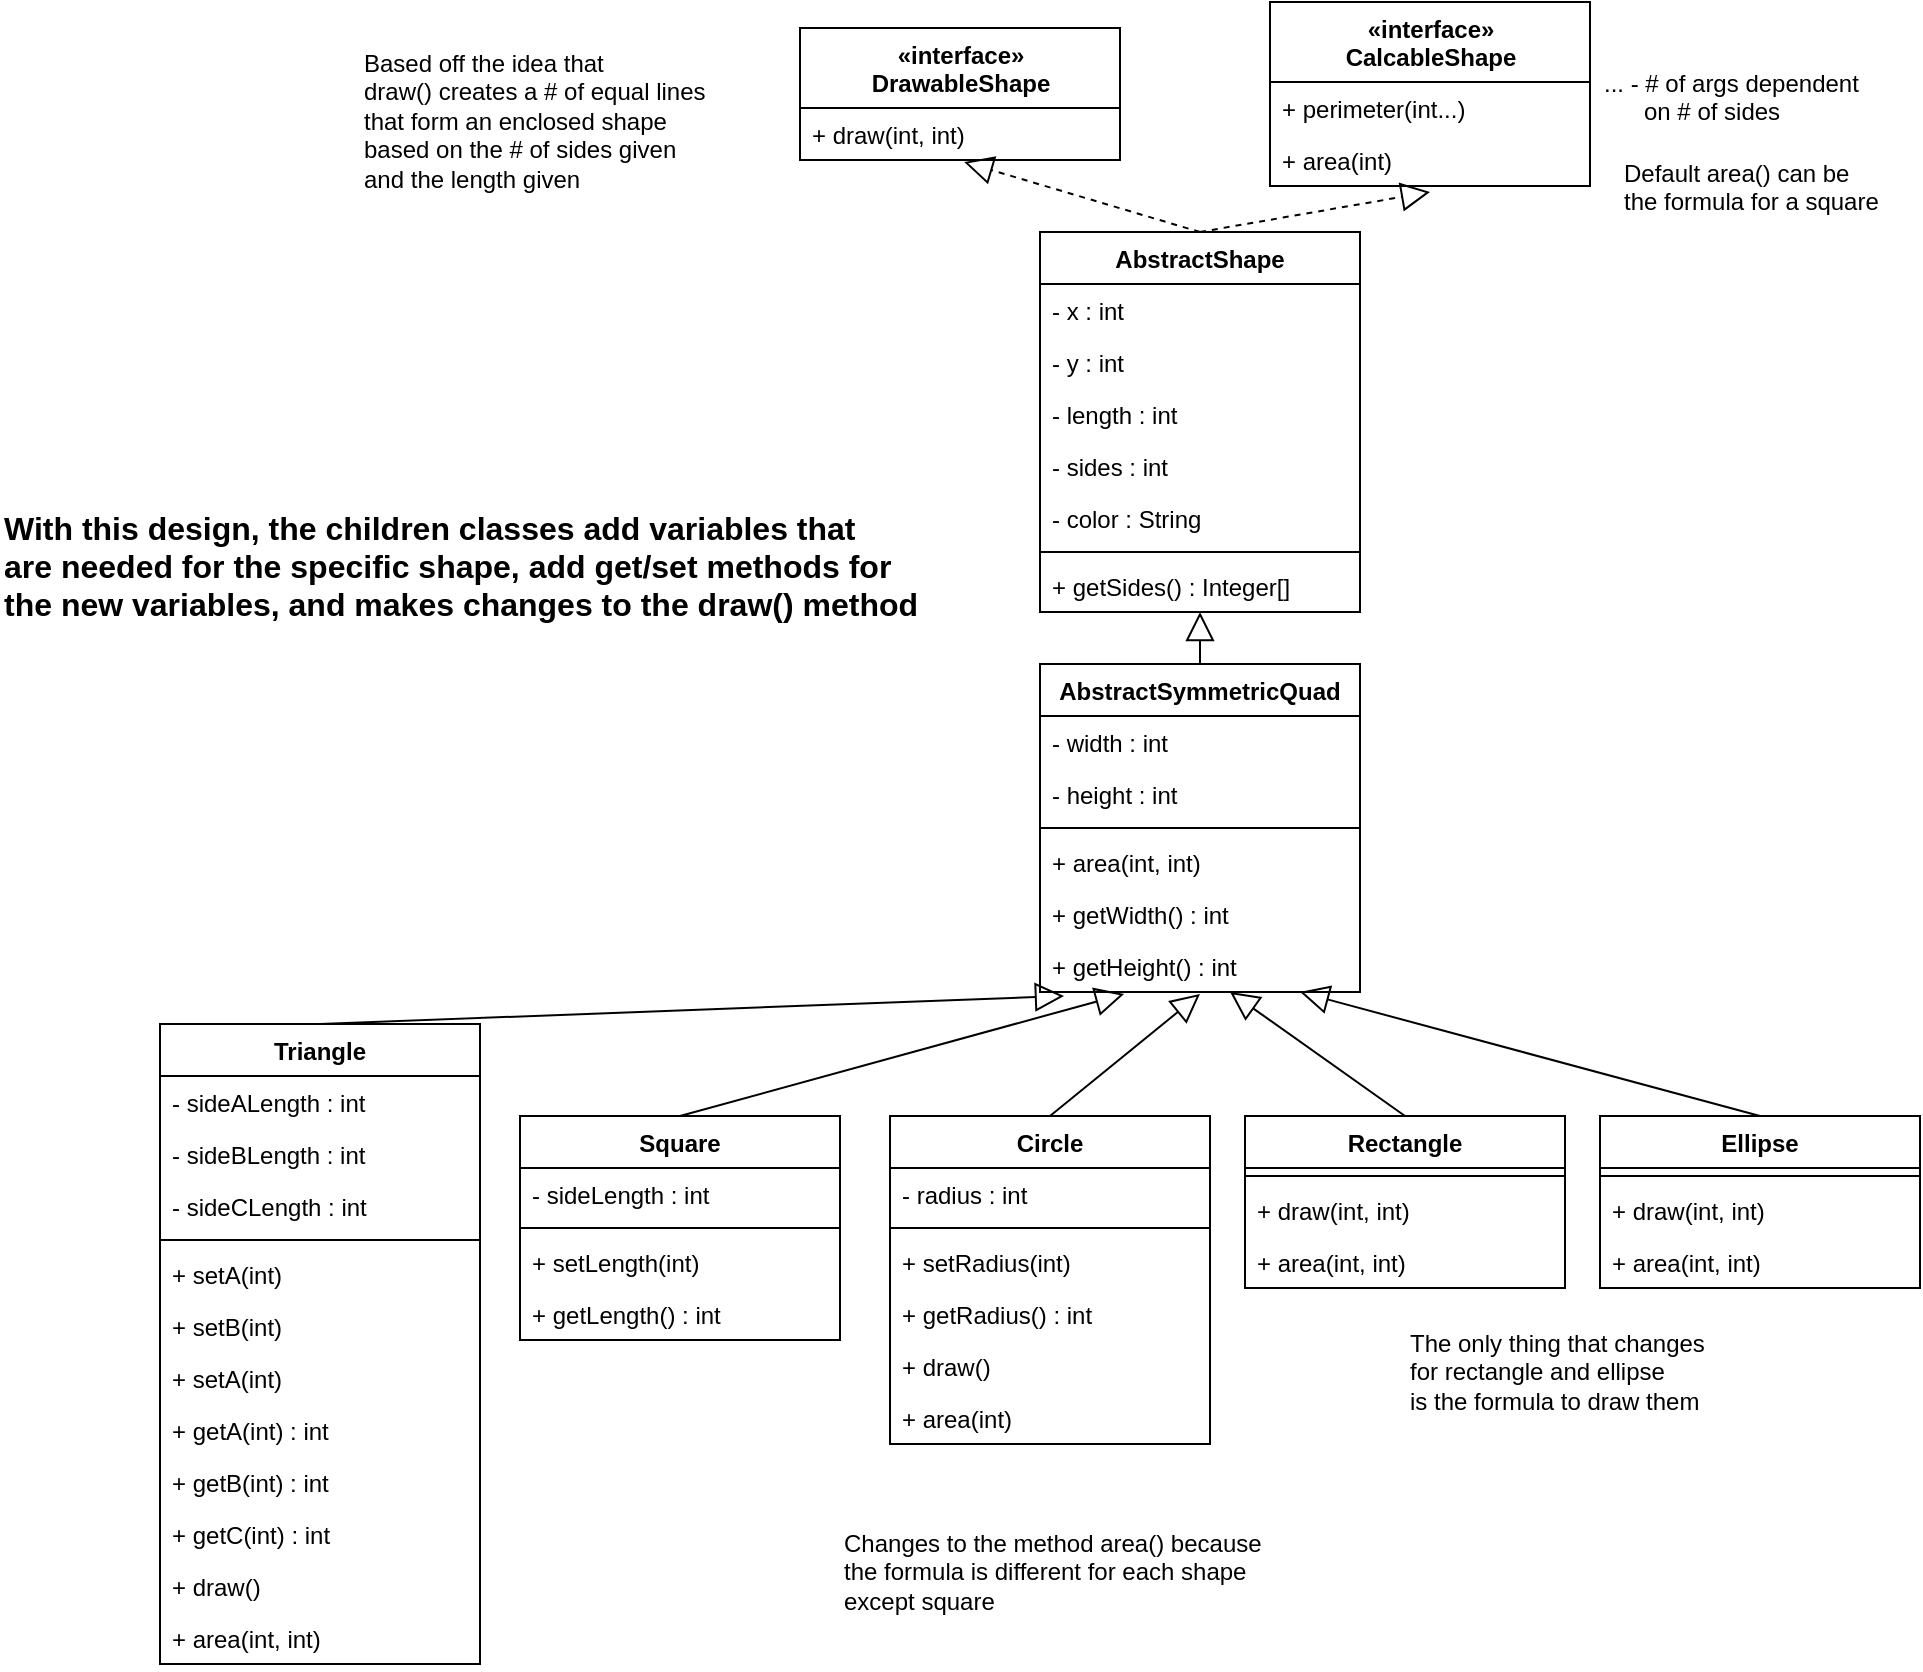 <mxfile version="12.1.5" type="github" pages="2">
  <diagram id="B0yvF3y02Yiysx_FKzZP" name="Page-1">
    <mxGraphModel dx="1168" dy="750" grid="1" gridSize="10" guides="1" tooltips="1" connect="1" arrows="1" fold="1" page="1" pageScale="1" pageWidth="1100" pageHeight="850" math="0" shadow="0">
      <root>
        <mxCell id="0"/>
        <mxCell id="1" parent="0"/>
        <mxCell id="l97msg9wnEneZUgjp6Aw-18" style="rounded=1;orthogonalLoop=1;jettySize=auto;html=1;entryX=0.513;entryY=1.038;entryDx=0;entryDy=0;entryPerimeter=0;orthogonal=1;exitX=0.5;exitY=0;exitDx=0;exitDy=0;endArrow=block;endFill=0;endSize=12;dashed=1;" parent="1" source="l97msg9wnEneZUgjp6Aw-2" target="l97msg9wnEneZUgjp6Aw-11" edge="1">
          <mxGeometry relative="1" as="geometry">
            <mxPoint x="515" y="161" as="targetPoint"/>
          </mxGeometry>
        </mxCell>
        <mxCell id="l97msg9wnEneZUgjp6Aw-19" style="orthogonalLoop=1;jettySize=auto;html=1;orthogonal=1;exitX=0.5;exitY=0;exitDx=0;exitDy=0;endArrow=block;endFill=0;endSize=12;rounded=1;dashed=1;entryX=0.5;entryY=1.115;entryDx=0;entryDy=0;entryPerimeter=0;" parent="1" source="l97msg9wnEneZUgjp6Aw-2" target="l97msg9wnEneZUgjp6Aw-17" edge="1">
          <mxGeometry relative="1" as="geometry">
            <mxPoint x="745" y="91" as="targetPoint"/>
          </mxGeometry>
        </mxCell>
        <mxCell id="l97msg9wnEneZUgjp6Aw-2" value="AbstractShape" style="swimlane;fontStyle=1;align=center;verticalAlign=top;childLayout=stackLayout;horizontal=1;startSize=26;horizontalStack=0;resizeParent=1;resizeParentMax=0;resizeLast=0;collapsible=1;marginBottom=0;" parent="1" vertex="1">
          <mxGeometry x="650" y="124" width="160" height="190" as="geometry"/>
        </mxCell>
        <mxCell id="l97msg9wnEneZUgjp6Aw-3" value="- x : int" style="text;strokeColor=none;fillColor=none;align=left;verticalAlign=top;spacingLeft=4;spacingRight=4;overflow=hidden;rotatable=0;points=[[0,0.5],[1,0.5]];portConstraint=eastwest;" parent="l97msg9wnEneZUgjp6Aw-2" vertex="1">
          <mxGeometry y="26" width="160" height="26" as="geometry"/>
        </mxCell>
        <mxCell id="_MP76pxgkuvVRSBDGHYl-47" value="- y : int" style="text;strokeColor=none;fillColor=none;align=left;verticalAlign=top;spacingLeft=4;spacingRight=4;overflow=hidden;rotatable=0;points=[[0,0.5],[1,0.5]];portConstraint=eastwest;" parent="l97msg9wnEneZUgjp6Aw-2" vertex="1">
          <mxGeometry y="52" width="160" height="26" as="geometry"/>
        </mxCell>
        <mxCell id="_MP76pxgkuvVRSBDGHYl-51" value="- length : int" style="text;strokeColor=none;fillColor=none;align=left;verticalAlign=top;spacingLeft=4;spacingRight=4;overflow=hidden;rotatable=0;points=[[0,0.5],[1,0.5]];portConstraint=eastwest;" parent="l97msg9wnEneZUgjp6Aw-2" vertex="1">
          <mxGeometry y="78" width="160" height="26" as="geometry"/>
        </mxCell>
        <mxCell id="_MP76pxgkuvVRSBDGHYl-49" value="- sides : int" style="text;strokeColor=none;fillColor=none;align=left;verticalAlign=top;spacingLeft=4;spacingRight=4;overflow=hidden;rotatable=0;points=[[0,0.5],[1,0.5]];portConstraint=eastwest;" parent="l97msg9wnEneZUgjp6Aw-2" vertex="1">
          <mxGeometry y="104" width="160" height="26" as="geometry"/>
        </mxCell>
        <mxCell id="_MP76pxgkuvVRSBDGHYl-48" value="- color : String" style="text;strokeColor=none;fillColor=none;align=left;verticalAlign=top;spacingLeft=4;spacingRight=4;overflow=hidden;rotatable=0;points=[[0,0.5],[1,0.5]];portConstraint=eastwest;" parent="l97msg9wnEneZUgjp6Aw-2" vertex="1">
          <mxGeometry y="130" width="160" height="26" as="geometry"/>
        </mxCell>
        <mxCell id="l97msg9wnEneZUgjp6Aw-4" value="" style="line;strokeWidth=1;fillColor=none;align=left;verticalAlign=middle;spacingTop=-1;spacingLeft=3;spacingRight=3;rotatable=0;labelPosition=right;points=[];portConstraint=eastwest;" parent="l97msg9wnEneZUgjp6Aw-2" vertex="1">
          <mxGeometry y="156" width="160" height="8" as="geometry"/>
        </mxCell>
        <mxCell id="l97msg9wnEneZUgjp6Aw-20" value="+ getSides() : Integer[]" style="text;strokeColor=none;fillColor=none;align=left;verticalAlign=top;spacingLeft=4;spacingRight=4;overflow=hidden;rotatable=0;points=[[0,0.5],[1,0.5]];portConstraint=eastwest;" parent="l97msg9wnEneZUgjp6Aw-2" vertex="1">
          <mxGeometry y="164" width="160" height="26" as="geometry"/>
        </mxCell>
        <mxCell id="l97msg9wnEneZUgjp6Aw-30" style="rounded=1;orthogonalLoop=1;jettySize=auto;html=1;entryX=0.5;entryY=1;entryDx=0;entryDy=0;orthogonal=1;endArrow=block;endFill=0;endSize=12;" parent="1" source="l97msg9wnEneZUgjp6Aw-23" target="l97msg9wnEneZUgjp6Aw-2" edge="1">
          <mxGeometry relative="1" as="geometry">
            <mxPoint x="578.76" y="406.716" as="targetPoint"/>
          </mxGeometry>
        </mxCell>
        <mxCell id="l97msg9wnEneZUgjp6Aw-23" value="AbstractSymmetricQuad" style="swimlane;fontStyle=1;align=center;verticalAlign=top;childLayout=stackLayout;horizontal=1;startSize=26;horizontalStack=0;resizeParent=1;resizeParentMax=0;resizeLast=0;collapsible=1;marginBottom=0;" parent="1" vertex="1">
          <mxGeometry x="650" y="340" width="160" height="164" as="geometry"/>
        </mxCell>
        <mxCell id="_MP76pxgkuvVRSBDGHYl-16" value="- width : int" style="text;strokeColor=none;fillColor=none;align=left;verticalAlign=top;spacingLeft=4;spacingRight=4;overflow=hidden;rotatable=0;points=[[0,0.5],[1,0.5]];portConstraint=eastwest;" parent="l97msg9wnEneZUgjp6Aw-23" vertex="1">
          <mxGeometry y="26" width="160" height="26" as="geometry"/>
        </mxCell>
        <mxCell id="l97msg9wnEneZUgjp6Aw-24" value="- height : int" style="text;strokeColor=none;fillColor=none;align=left;verticalAlign=top;spacingLeft=4;spacingRight=4;overflow=hidden;rotatable=0;points=[[0,0.5],[1,0.5]];portConstraint=eastwest;" parent="l97msg9wnEneZUgjp6Aw-23" vertex="1">
          <mxGeometry y="52" width="160" height="26" as="geometry"/>
        </mxCell>
        <mxCell id="l97msg9wnEneZUgjp6Aw-25" value="" style="line;strokeWidth=1;fillColor=none;align=left;verticalAlign=middle;spacingTop=-1;spacingLeft=3;spacingRight=3;rotatable=0;labelPosition=right;points=[];portConstraint=eastwest;" parent="l97msg9wnEneZUgjp6Aw-23" vertex="1">
          <mxGeometry y="78" width="160" height="8" as="geometry"/>
        </mxCell>
        <mxCell id="l97msg9wnEneZUgjp6Aw-70" value="+ area(int, int)" style="text;strokeColor=none;fillColor=none;align=left;verticalAlign=top;spacingLeft=4;spacingRight=4;overflow=hidden;rotatable=0;points=[[0,0.5],[1,0.5]];portConstraint=eastwest;" parent="l97msg9wnEneZUgjp6Aw-23" vertex="1">
          <mxGeometry y="86" width="160" height="26" as="geometry"/>
        </mxCell>
        <mxCell id="_MP76pxgkuvVRSBDGHYl-55" value="+ getWidth() : int" style="text;strokeColor=none;fillColor=none;align=left;verticalAlign=top;spacingLeft=4;spacingRight=4;overflow=hidden;rotatable=0;points=[[0,0.5],[1,0.5]];portConstraint=eastwest;" parent="l97msg9wnEneZUgjp6Aw-23" vertex="1">
          <mxGeometry y="112" width="160" height="26" as="geometry"/>
        </mxCell>
        <mxCell id="l97msg9wnEneZUgjp6Aw-31" value="+ getHeight() : int" style="text;strokeColor=none;fillColor=none;align=left;verticalAlign=top;spacingLeft=4;spacingRight=4;overflow=hidden;rotatable=0;points=[[0,0.5],[1,0.5]];portConstraint=eastwest;" parent="l97msg9wnEneZUgjp6Aw-23" vertex="1">
          <mxGeometry y="138" width="160" height="26" as="geometry"/>
        </mxCell>
        <mxCell id="l97msg9wnEneZUgjp6Aw-10" value="«interface»&lt;br&gt;&lt;b&gt;DrawableShape&lt;/b&gt;" style="swimlane;fontStyle=1;align=center;verticalAlign=top;childLayout=stackLayout;horizontal=1;startSize=40;horizontalStack=0;resizeParent=1;resizeParentMax=0;resizeLast=0;collapsible=1;marginBottom=0;html=1;collapsible=1;swimlaneLine=1;" parent="1" vertex="1">
          <mxGeometry x="530" y="22" width="160" height="66" as="geometry"/>
        </mxCell>
        <mxCell id="l97msg9wnEneZUgjp6Aw-11" value="+ draw(int, int)" style="text;strokeColor=none;fillColor=none;align=left;verticalAlign=top;spacingLeft=4;spacingRight=4;overflow=hidden;rotatable=0;points=[[0,0.5],[1,0.5]];portConstraint=eastwest;" parent="l97msg9wnEneZUgjp6Aw-10" vertex="1">
          <mxGeometry y="40" width="160" height="26" as="geometry"/>
        </mxCell>
        <mxCell id="l97msg9wnEneZUgjp6Aw-14" value="«interface»&lt;br&gt;&lt;b&gt;CalcableShape&lt;/b&gt;" style="swimlane;fontStyle=1;align=center;verticalAlign=top;childLayout=stackLayout;horizontal=1;startSize=40;horizontalStack=0;resizeParent=1;resizeParentMax=0;resizeLast=0;collapsible=1;marginBottom=0;html=1;collapsible=1;swimlaneLine=1;" parent="1" vertex="1">
          <mxGeometry x="765" y="9" width="160" height="92" as="geometry"/>
        </mxCell>
        <mxCell id="l97msg9wnEneZUgjp6Aw-16" value="+ perimeter(int...)" style="text;strokeColor=none;fillColor=none;align=left;verticalAlign=top;spacingLeft=4;spacingRight=4;overflow=hidden;rotatable=0;points=[[0,0.5],[1,0.5]];portConstraint=eastwest;" parent="l97msg9wnEneZUgjp6Aw-14" vertex="1">
          <mxGeometry y="40" width="160" height="26" as="geometry"/>
        </mxCell>
        <mxCell id="l97msg9wnEneZUgjp6Aw-17" value="+ area(int)" style="text;strokeColor=none;fillColor=none;align=left;verticalAlign=top;spacingLeft=4;spacingRight=4;overflow=hidden;rotatable=0;points=[[0,0.5],[1,0.5]];portConstraint=eastwest;" parent="l97msg9wnEneZUgjp6Aw-14" vertex="1">
          <mxGeometry y="66" width="160" height="26" as="geometry"/>
        </mxCell>
        <mxCell id="l97msg9wnEneZUgjp6Aw-68" style="rounded=1;orthogonalLoop=1;jettySize=auto;html=1;orthogonal=1;exitX=0.5;exitY=0;exitDx=0;exitDy=0;endArrow=block;endFill=0;endSize=12;entryX=0.263;entryY=1.038;entryDx=0;entryDy=0;entryPerimeter=0;" parent="1" source="l97msg9wnEneZUgjp6Aw-58" target="l97msg9wnEneZUgjp6Aw-31" edge="1">
          <mxGeometry relative="1" as="geometry">
            <mxPoint x="660" y="530" as="targetPoint"/>
          </mxGeometry>
        </mxCell>
        <mxCell id="l97msg9wnEneZUgjp6Aw-58" value="Square" style="swimlane;fontStyle=1;align=center;verticalAlign=top;childLayout=stackLayout;horizontal=1;startSize=26;horizontalStack=0;resizeParent=1;resizeParentMax=0;resizeLast=0;collapsible=1;marginBottom=0;" parent="1" vertex="1">
          <mxGeometry x="390" y="566" width="160" height="112" as="geometry"/>
        </mxCell>
        <mxCell id="l97msg9wnEneZUgjp6Aw-59" value="- sideLength : int" style="text;strokeColor=none;fillColor=none;align=left;verticalAlign=top;spacingLeft=4;spacingRight=4;overflow=hidden;rotatable=0;points=[[0,0.5],[1,0.5]];portConstraint=eastwest;" parent="l97msg9wnEneZUgjp6Aw-58" vertex="1">
          <mxGeometry y="26" width="160" height="26" as="geometry"/>
        </mxCell>
        <mxCell id="l97msg9wnEneZUgjp6Aw-60" value="" style="line;strokeWidth=1;fillColor=none;align=left;verticalAlign=middle;spacingTop=-1;spacingLeft=3;spacingRight=3;rotatable=0;labelPosition=right;points=[];portConstraint=eastwest;" parent="l97msg9wnEneZUgjp6Aw-58" vertex="1">
          <mxGeometry y="52" width="160" height="8" as="geometry"/>
        </mxCell>
        <mxCell id="_MP76pxgkuvVRSBDGHYl-20" value="+ setLength(int)" style="text;strokeColor=none;fillColor=none;align=left;verticalAlign=top;spacingLeft=4;spacingRight=4;overflow=hidden;rotatable=0;points=[[0,0.5],[1,0.5]];portConstraint=eastwest;" parent="l97msg9wnEneZUgjp6Aw-58" vertex="1">
          <mxGeometry y="60" width="160" height="26" as="geometry"/>
        </mxCell>
        <mxCell id="l97msg9wnEneZUgjp6Aw-62" value="+ getLength() : int" style="text;strokeColor=none;fillColor=none;align=left;verticalAlign=top;spacingLeft=4;spacingRight=4;overflow=hidden;rotatable=0;points=[[0,0.5],[1,0.5]];portConstraint=eastwest;" parent="l97msg9wnEneZUgjp6Aw-58" vertex="1">
          <mxGeometry y="86" width="160" height="26" as="geometry"/>
        </mxCell>
        <mxCell id="l97msg9wnEneZUgjp6Aw-69" style="rounded=1;orthogonalLoop=1;jettySize=auto;html=1;entryX=0.594;entryY=1;entryDx=0;entryDy=0;entryPerimeter=0;orthogonal=1;exitX=0.5;exitY=0;exitDx=0;exitDy=0;endArrow=block;endFill=0;endSize=12;" parent="1" source="l97msg9wnEneZUgjp6Aw-63" target="l97msg9wnEneZUgjp6Aw-31" edge="1">
          <mxGeometry relative="1" as="geometry">
            <mxPoint x="730" y="550" as="targetPoint"/>
          </mxGeometry>
        </mxCell>
        <mxCell id="l97msg9wnEneZUgjp6Aw-63" value="Rectangle" style="swimlane;fontStyle=1;align=center;verticalAlign=top;childLayout=stackLayout;horizontal=1;startSize=26;horizontalStack=0;resizeParent=1;resizeParentMax=0;resizeLast=0;collapsible=1;marginBottom=0;" parent="1" vertex="1">
          <mxGeometry x="752.5" y="566" width="160" height="86" as="geometry"/>
        </mxCell>
        <mxCell id="l97msg9wnEneZUgjp6Aw-65" value="" style="line;strokeWidth=1;fillColor=none;align=left;verticalAlign=middle;spacingTop=-1;spacingLeft=3;spacingRight=3;rotatable=0;labelPosition=right;points=[];portConstraint=eastwest;" parent="l97msg9wnEneZUgjp6Aw-63" vertex="1">
          <mxGeometry y="26" width="160" height="8" as="geometry"/>
        </mxCell>
        <mxCell id="_MP76pxgkuvVRSBDGHYl-19" value="+ draw(int, int)" style="text;strokeColor=none;fillColor=none;align=left;verticalAlign=top;spacingLeft=4;spacingRight=4;overflow=hidden;rotatable=0;points=[[0,0.5],[1,0.5]];portConstraint=eastwest;" parent="l97msg9wnEneZUgjp6Aw-63" vertex="1">
          <mxGeometry y="34" width="160" height="26" as="geometry"/>
        </mxCell>
        <mxCell id="_MP76pxgkuvVRSBDGHYl-66" value="+ area(int, int)" style="text;strokeColor=none;fillColor=none;align=left;verticalAlign=top;spacingLeft=4;spacingRight=4;overflow=hidden;rotatable=0;points=[[0,0.5],[1,0.5]];portConstraint=eastwest;" parent="l97msg9wnEneZUgjp6Aw-63" vertex="1">
          <mxGeometry y="60" width="160" height="26" as="geometry"/>
        </mxCell>
        <mxCell id="_MP76pxgkuvVRSBDGHYl-2" value="Triangle" style="swimlane;fontStyle=1;align=center;verticalAlign=top;childLayout=stackLayout;horizontal=1;startSize=26;horizontalStack=0;resizeParent=1;resizeParentMax=0;resizeLast=0;collapsible=1;marginBottom=0;" parent="1" vertex="1">
          <mxGeometry x="210" y="520" width="160" height="320" as="geometry"/>
        </mxCell>
        <mxCell id="_MP76pxgkuvVRSBDGHYl-3" value="- sideALength : int" style="text;strokeColor=none;fillColor=none;align=left;verticalAlign=top;spacingLeft=4;spacingRight=4;overflow=hidden;rotatable=0;points=[[0,0.5],[1,0.5]];portConstraint=eastwest;" parent="_MP76pxgkuvVRSBDGHYl-2" vertex="1">
          <mxGeometry y="26" width="160" height="26" as="geometry"/>
        </mxCell>
        <mxCell id="_MP76pxgkuvVRSBDGHYl-9" value="- sideBLength : int" style="text;strokeColor=none;fillColor=none;align=left;verticalAlign=top;spacingLeft=4;spacingRight=4;overflow=hidden;rotatable=0;points=[[0,0.5],[1,0.5]];portConstraint=eastwest;" parent="_MP76pxgkuvVRSBDGHYl-2" vertex="1">
          <mxGeometry y="52" width="160" height="26" as="geometry"/>
        </mxCell>
        <mxCell id="_MP76pxgkuvVRSBDGHYl-10" value="- sideCLength : int" style="text;strokeColor=none;fillColor=none;align=left;verticalAlign=top;spacingLeft=4;spacingRight=4;overflow=hidden;rotatable=0;points=[[0,0.5],[1,0.5]];portConstraint=eastwest;" parent="_MP76pxgkuvVRSBDGHYl-2" vertex="1">
          <mxGeometry y="78" width="160" height="26" as="geometry"/>
        </mxCell>
        <mxCell id="_MP76pxgkuvVRSBDGHYl-4" value="" style="line;strokeWidth=1;fillColor=none;align=left;verticalAlign=middle;spacingTop=-1;spacingLeft=3;spacingRight=3;rotatable=0;labelPosition=right;points=[];portConstraint=eastwest;" parent="_MP76pxgkuvVRSBDGHYl-2" vertex="1">
          <mxGeometry y="104" width="160" height="8" as="geometry"/>
        </mxCell>
        <mxCell id="_MP76pxgkuvVRSBDGHYl-5" value="+ setA(int)" style="text;strokeColor=none;fillColor=none;align=left;verticalAlign=top;spacingLeft=4;spacingRight=4;overflow=hidden;rotatable=0;points=[[0,0.5],[1,0.5]];portConstraint=eastwest;" parent="_MP76pxgkuvVRSBDGHYl-2" vertex="1">
          <mxGeometry y="112" width="160" height="26" as="geometry"/>
        </mxCell>
        <mxCell id="_MP76pxgkuvVRSBDGHYl-11" value="+ setB(int)" style="text;strokeColor=none;fillColor=none;align=left;verticalAlign=top;spacingLeft=4;spacingRight=4;overflow=hidden;rotatable=0;points=[[0,0.5],[1,0.5]];portConstraint=eastwest;" parent="_MP76pxgkuvVRSBDGHYl-2" vertex="1">
          <mxGeometry y="138" width="160" height="26" as="geometry"/>
        </mxCell>
        <mxCell id="_MP76pxgkuvVRSBDGHYl-12" value="+ setA(int)" style="text;strokeColor=none;fillColor=none;align=left;verticalAlign=top;spacingLeft=4;spacingRight=4;overflow=hidden;rotatable=0;points=[[0,0.5],[1,0.5]];portConstraint=eastwest;" parent="_MP76pxgkuvVRSBDGHYl-2" vertex="1">
          <mxGeometry y="164" width="160" height="26" as="geometry"/>
        </mxCell>
        <mxCell id="_MP76pxgkuvVRSBDGHYl-13" value="+ getA(int) : int" style="text;strokeColor=none;fillColor=none;align=left;verticalAlign=top;spacingLeft=4;spacingRight=4;overflow=hidden;rotatable=0;points=[[0,0.5],[1,0.5]];portConstraint=eastwest;" parent="_MP76pxgkuvVRSBDGHYl-2" vertex="1">
          <mxGeometry y="190" width="160" height="26" as="geometry"/>
        </mxCell>
        <mxCell id="_MP76pxgkuvVRSBDGHYl-17" value="+ getB(int) : int" style="text;strokeColor=none;fillColor=none;align=left;verticalAlign=top;spacingLeft=4;spacingRight=4;overflow=hidden;rotatable=0;points=[[0,0.5],[1,0.5]];portConstraint=eastwest;" parent="_MP76pxgkuvVRSBDGHYl-2" vertex="1">
          <mxGeometry y="216" width="160" height="26" as="geometry"/>
        </mxCell>
        <mxCell id="_MP76pxgkuvVRSBDGHYl-18" value="+ getC(int) : int" style="text;strokeColor=none;fillColor=none;align=left;verticalAlign=top;spacingLeft=4;spacingRight=4;overflow=hidden;rotatable=0;points=[[0,0.5],[1,0.5]];portConstraint=eastwest;" parent="_MP76pxgkuvVRSBDGHYl-2" vertex="1">
          <mxGeometry y="242" width="160" height="26" as="geometry"/>
        </mxCell>
        <mxCell id="_MP76pxgkuvVRSBDGHYl-45" value="+ draw()" style="text;strokeColor=none;fillColor=none;align=left;verticalAlign=top;spacingLeft=4;spacingRight=4;overflow=hidden;rotatable=0;points=[[0,0.5],[1,0.5]];portConstraint=eastwest;" parent="_MP76pxgkuvVRSBDGHYl-2" vertex="1">
          <mxGeometry y="268" width="160" height="26" as="geometry"/>
        </mxCell>
        <mxCell id="_MP76pxgkuvVRSBDGHYl-56" value="+ area(int, int)" style="text;strokeColor=none;fillColor=none;align=left;verticalAlign=top;spacingLeft=4;spacingRight=4;overflow=hidden;rotatable=0;points=[[0,0.5],[1,0.5]];portConstraint=eastwest;" parent="_MP76pxgkuvVRSBDGHYl-2" vertex="1">
          <mxGeometry y="294" width="160" height="26" as="geometry"/>
        </mxCell>
        <mxCell id="_MP76pxgkuvVRSBDGHYl-8" style="rounded=1;orthogonalLoop=1;jettySize=auto;html=1;orthogonal=1;exitX=0.5;exitY=0;exitDx=0;exitDy=0;endArrow=block;endFill=0;endSize=12;entryX=0.075;entryY=1.077;entryDx=0;entryDy=0;entryPerimeter=0;" parent="1" source="_MP76pxgkuvVRSBDGHYl-2" target="l97msg9wnEneZUgjp6Aw-31" edge="1">
          <mxGeometry relative="1" as="geometry">
            <mxPoint x="660" y="520" as="targetPoint"/>
            <mxPoint x="585" y="561" as="sourcePoint"/>
          </mxGeometry>
        </mxCell>
        <mxCell id="_MP76pxgkuvVRSBDGHYl-23" value="Circle" style="swimlane;fontStyle=1;align=center;verticalAlign=top;childLayout=stackLayout;horizontal=1;startSize=26;horizontalStack=0;resizeParent=1;resizeParentMax=0;resizeLast=0;collapsible=1;marginBottom=0;" parent="1" vertex="1">
          <mxGeometry x="575" y="566" width="160" height="164" as="geometry"/>
        </mxCell>
        <mxCell id="_MP76pxgkuvVRSBDGHYl-24" value="- radius : int" style="text;strokeColor=none;fillColor=none;align=left;verticalAlign=top;spacingLeft=4;spacingRight=4;overflow=hidden;rotatable=0;points=[[0,0.5],[1,0.5]];portConstraint=eastwest;" parent="_MP76pxgkuvVRSBDGHYl-23" vertex="1">
          <mxGeometry y="26" width="160" height="26" as="geometry"/>
        </mxCell>
        <mxCell id="_MP76pxgkuvVRSBDGHYl-26" value="" style="line;strokeWidth=1;fillColor=none;align=left;verticalAlign=middle;spacingTop=-1;spacingLeft=3;spacingRight=3;rotatable=0;labelPosition=right;points=[];portConstraint=eastwest;" parent="_MP76pxgkuvVRSBDGHYl-23" vertex="1">
          <mxGeometry y="52" width="160" height="8" as="geometry"/>
        </mxCell>
        <mxCell id="_MP76pxgkuvVRSBDGHYl-27" value="+ setRadius(int)" style="text;strokeColor=none;fillColor=none;align=left;verticalAlign=top;spacingLeft=4;spacingRight=4;overflow=hidden;rotatable=0;points=[[0,0.5],[1,0.5]];portConstraint=eastwest;" parent="_MP76pxgkuvVRSBDGHYl-23" vertex="1">
          <mxGeometry y="60" width="160" height="26" as="geometry"/>
        </mxCell>
        <mxCell id="_MP76pxgkuvVRSBDGHYl-29" value="+ getRadius() : int" style="text;strokeColor=none;fillColor=none;align=left;verticalAlign=top;spacingLeft=4;spacingRight=4;overflow=hidden;rotatable=0;points=[[0,0.5],[1,0.5]];portConstraint=eastwest;" parent="_MP76pxgkuvVRSBDGHYl-23" vertex="1">
          <mxGeometry y="86" width="160" height="26" as="geometry"/>
        </mxCell>
        <mxCell id="_MP76pxgkuvVRSBDGHYl-43" value="+ draw()" style="text;strokeColor=none;fillColor=none;align=left;verticalAlign=top;spacingLeft=4;spacingRight=4;overflow=hidden;rotatable=0;points=[[0,0.5],[1,0.5]];portConstraint=eastwest;" parent="_MP76pxgkuvVRSBDGHYl-23" vertex="1">
          <mxGeometry y="112" width="160" height="26" as="geometry"/>
        </mxCell>
        <mxCell id="_MP76pxgkuvVRSBDGHYl-59" value="+ area(int)" style="text;strokeColor=none;fillColor=none;align=left;verticalAlign=top;spacingLeft=4;spacingRight=4;overflow=hidden;rotatable=0;points=[[0,0.5],[1,0.5]];portConstraint=eastwest;" parent="_MP76pxgkuvVRSBDGHYl-23" vertex="1">
          <mxGeometry y="138" width="160" height="26" as="geometry"/>
        </mxCell>
        <mxCell id="_MP76pxgkuvVRSBDGHYl-31" style="rounded=1;orthogonalLoop=1;jettySize=auto;html=1;entryX=0.5;entryY=1.038;entryDx=0;entryDy=0;entryPerimeter=0;orthogonal=1;exitX=0.5;exitY=0;exitDx=0;exitDy=0;endArrow=block;endFill=0;endSize=12;" parent="1" source="_MP76pxgkuvVRSBDGHYl-23" target="l97msg9wnEneZUgjp6Aw-31" edge="1">
          <mxGeometry relative="1" as="geometry">
            <mxPoint x="823" y="529" as="targetPoint"/>
            <mxPoint x="800" y="588" as="sourcePoint"/>
          </mxGeometry>
        </mxCell>
        <mxCell id="_MP76pxgkuvVRSBDGHYl-32" value="Ellipse" style="swimlane;fontStyle=1;align=center;verticalAlign=top;childLayout=stackLayout;horizontal=1;startSize=26;horizontalStack=0;resizeParent=1;resizeParentMax=0;resizeLast=0;collapsible=1;marginBottom=0;" parent="1" vertex="1">
          <mxGeometry x="930" y="566" width="160" height="86" as="geometry"/>
        </mxCell>
        <mxCell id="_MP76pxgkuvVRSBDGHYl-35" value="" style="line;strokeWidth=1;fillColor=none;align=left;verticalAlign=middle;spacingTop=-1;spacingLeft=3;spacingRight=3;rotatable=0;labelPosition=right;points=[];portConstraint=eastwest;" parent="_MP76pxgkuvVRSBDGHYl-32" vertex="1">
          <mxGeometry y="26" width="160" height="8" as="geometry"/>
        </mxCell>
        <mxCell id="_MP76pxgkuvVRSBDGHYl-39" value="+ draw(int, int)" style="text;strokeColor=none;fillColor=none;align=left;verticalAlign=top;spacingLeft=4;spacingRight=4;overflow=hidden;rotatable=0;points=[[0,0.5],[1,0.5]];portConstraint=eastwest;" parent="_MP76pxgkuvVRSBDGHYl-32" vertex="1">
          <mxGeometry y="34" width="160" height="26" as="geometry"/>
        </mxCell>
        <mxCell id="_MP76pxgkuvVRSBDGHYl-61" value="+ area(int, int)" style="text;strokeColor=none;fillColor=none;align=left;verticalAlign=top;spacingLeft=4;spacingRight=4;overflow=hidden;rotatable=0;points=[[0,0.5],[1,0.5]];portConstraint=eastwest;" parent="_MP76pxgkuvVRSBDGHYl-32" vertex="1">
          <mxGeometry y="60" width="160" height="26" as="geometry"/>
        </mxCell>
        <mxCell id="_MP76pxgkuvVRSBDGHYl-40" style="rounded=1;orthogonalLoop=1;jettySize=auto;html=1;entryX=0.813;entryY=1;entryDx=0;entryDy=0;entryPerimeter=0;orthogonal=1;exitX=0.5;exitY=0;exitDx=0;exitDy=0;endArrow=block;endFill=0;endSize=12;" parent="1" source="_MP76pxgkuvVRSBDGHYl-32" target="l97msg9wnEneZUgjp6Aw-31" edge="1">
          <mxGeometry relative="1" as="geometry">
            <mxPoint x="838" y="528" as="targetPoint"/>
            <mxPoint x="850" y="612" as="sourcePoint"/>
          </mxGeometry>
        </mxCell>
        <mxCell id="_MP76pxgkuvVRSBDGHYl-41" value="The only thing that changes&lt;br&gt;for rectangle and ellipse&lt;br&gt;is the formula to draw them" style="text;html=1;resizable=0;points=[];autosize=1;align=left;verticalAlign=top;spacingTop=-4;" parent="1" vertex="1">
          <mxGeometry x="832.5" y="670" width="160" height="40" as="geometry"/>
        </mxCell>
        <mxCell id="_MP76pxgkuvVRSBDGHYl-50" value="Based off the idea that&lt;br&gt;draw() creates a # of equal lines&lt;br&gt;that form an enclosed shape&lt;br&gt;based on the # of sides given&lt;br&gt;and the length given" style="text;html=1;resizable=0;points=[];autosize=1;align=left;verticalAlign=top;spacingTop=-4;" parent="1" vertex="1">
          <mxGeometry x="310" y="30" width="190" height="70" as="geometry"/>
        </mxCell>
        <mxCell id="_MP76pxgkuvVRSBDGHYl-52" value="With this design, the children classes add variables that&lt;br style=&quot;font-size: 16px;&quot;&gt;are needed for the specific shape, add get/set methods for&lt;br style=&quot;font-size: 16px;&quot;&gt;the new variables, and makes changes to the draw() method" style="text;html=1;resizable=0;points=[];autosize=1;align=left;verticalAlign=top;spacingTop=-4;fontSize=16;fontStyle=1" parent="1" vertex="1">
          <mxGeometry x="130" y="260" width="340" height="40" as="geometry"/>
        </mxCell>
        <mxCell id="_MP76pxgkuvVRSBDGHYl-54" value="... - # of args dependent&amp;nbsp;&lt;br&gt;&amp;nbsp; &amp;nbsp; &amp;nbsp; on # of sides" style="text;html=1;resizable=0;points=[];autosize=1;align=left;verticalAlign=top;spacingTop=-4;fontSize=12;" parent="1" vertex="1">
          <mxGeometry x="930" y="40" width="150" height="30" as="geometry"/>
        </mxCell>
        <mxCell id="_MP76pxgkuvVRSBDGHYl-62" value="Changes to the method area() because&lt;br&gt;the formula is different for each shape &lt;br&gt;except square" style="text;html=1;resizable=0;points=[];autosize=1;align=left;verticalAlign=top;spacingTop=-4;fontSize=12;" parent="1" vertex="1">
          <mxGeometry x="550" y="770" width="220" height="40" as="geometry"/>
        </mxCell>
        <mxCell id="_MP76pxgkuvVRSBDGHYl-63" value="Default area() can be&lt;br&gt;the formula for a square" style="text;html=1;resizable=0;points=[];autosize=1;align=left;verticalAlign=top;spacingTop=-4;fontSize=12;" parent="1" vertex="1">
          <mxGeometry x="940" y="85" width="140" height="30" as="geometry"/>
        </mxCell>
      </root>
    </mxGraphModel>
  </diagram>
  <diagram id="p4J0u6xB6nAqVOjPrcWv" name="Page-2">
    <mxGraphModel dx="1168" dy="750" grid="1" gridSize="10" guides="1" tooltips="1" connect="1" arrows="1" fold="1" page="1" pageScale="1" pageWidth="850" pageHeight="1100" math="0" shadow="0">
      <root>
        <mxCell id="or2MXt8nqQiOjiBctAFv-0"/>
        <mxCell id="or2MXt8nqQiOjiBctAFv-1" parent="or2MXt8nqQiOjiBctAFv-0"/>
        <mxCell id="or2MXt8nqQiOjiBctAFv-2" value="Singleton" style="swimlane;fontStyle=1;align=center;verticalAlign=top;childLayout=stackLayout;horizontal=1;startSize=26;horizontalStack=0;resizeParent=1;resizeParentMax=0;resizeLast=0;collapsible=1;marginBottom=0;" vertex="1" parent="or2MXt8nqQiOjiBctAFv-1">
          <mxGeometry x="20" y="20" width="160" height="112" as="geometry"/>
        </mxCell>
        <mxCell id="or2MXt8nqQiOjiBctAFv-3" value="+ field: type" style="text;strokeColor=none;fillColor=none;align=left;verticalAlign=top;spacingLeft=4;spacingRight=4;overflow=hidden;rotatable=0;points=[[0,0.5],[1,0.5]];portConstraint=eastwest;" vertex="1" parent="or2MXt8nqQiOjiBctAFv-2">
          <mxGeometry y="26" width="160" height="26" as="geometry"/>
        </mxCell>
        <mxCell id="or2MXt8nqQiOjiBctAFv-4" value="" style="line;strokeWidth=1;fillColor=none;align=left;verticalAlign=middle;spacingTop=-1;spacingLeft=3;spacingRight=3;rotatable=0;labelPosition=right;points=[];portConstraint=eastwest;" vertex="1" parent="or2MXt8nqQiOjiBctAFv-2">
          <mxGeometry y="52" width="160" height="8" as="geometry"/>
        </mxCell>
        <mxCell id="or2MXt8nqQiOjiBctAFv-5" value="+ getInstance() : Singleton" style="text;strokeColor=none;fillColor=none;align=left;verticalAlign=top;spacingLeft=4;spacingRight=4;overflow=hidden;rotatable=0;points=[[0,0.5],[1,0.5]];portConstraint=eastwest;" vertex="1" parent="or2MXt8nqQiOjiBctAFv-2">
          <mxGeometry y="60" width="160" height="26" as="geometry"/>
        </mxCell>
        <mxCell id="or2MXt8nqQiOjiBctAFv-6" value="- Singleton()" style="text;strokeColor=none;fillColor=none;align=left;verticalAlign=top;spacingLeft=4;spacingRight=4;overflow=hidden;rotatable=0;points=[[0,0.5],[1,0.5]];portConstraint=eastwest;" vertex="1" parent="or2MXt8nqQiOjiBctAFv-2">
          <mxGeometry y="86" width="160" height="26" as="geometry"/>
        </mxCell>
        <mxCell id="or2MXt8nqQiOjiBctAFv-12" value="Entertainment" style="swimlane;fontStyle=1;align=center;verticalAlign=top;childLayout=stackLayout;horizontal=1;startSize=26;horizontalStack=0;resizeParent=1;resizeParentMax=0;resizeLast=0;collapsible=1;marginBottom=0;" vertex="1" parent="or2MXt8nqQiOjiBctAFv-1">
          <mxGeometry x="200" y="20" width="270" height="354" as="geometry"/>
        </mxCell>
        <mxCell id="or2MXt8nqQiOjiBctAFv-13" value="- speakers : Speakers" style="text;strokeColor=none;fillColor=none;align=left;verticalAlign=top;spacingLeft=4;spacingRight=4;overflow=hidden;rotatable=0;points=[[0,0.5],[1,0.5]];portConstraint=eastwest;" vertex="1" parent="or2MXt8nqQiOjiBctAFv-12">
          <mxGeometry y="26" width="270" height="26" as="geometry"/>
        </mxCell>
        <mxCell id="or2MXt8nqQiOjiBctAFv-16" value="- stereo : Stereo" style="text;strokeColor=none;fillColor=none;align=left;verticalAlign=top;spacingLeft=4;spacingRight=4;overflow=hidden;rotatable=0;points=[[0,0.5],[1,0.5]];portConstraint=eastwest;" vertex="1" parent="or2MXt8nqQiOjiBctAFv-12">
          <mxGeometry y="52" width="270" height="26" as="geometry"/>
        </mxCell>
        <mxCell id="or2MXt8nqQiOjiBctAFv-17" value="-  connections : Connections" style="text;strokeColor=none;fillColor=none;align=left;verticalAlign=top;spacingLeft=4;spacingRight=4;overflow=hidden;rotatable=0;points=[[0,0.5],[1,0.5]];portConstraint=eastwest;" vertex="1" parent="or2MXt8nqQiOjiBctAFv-12">
          <mxGeometry y="78" width="270" height="26" as="geometry"/>
        </mxCell>
        <mxCell id="or2MXt8nqQiOjiBctAFv-7" value="EntertainmentBuilder" style="swimlane;fontStyle=1;align=center;verticalAlign=top;childLayout=stackLayout;horizontal=1;startSize=26;horizontalStack=0;resizeParent=1;resizeParentMax=0;resizeLast=0;collapsible=1;marginBottom=0;" vertex="1" parent="or2MXt8nqQiOjiBctAFv-12">
          <mxGeometry y="104" width="270" height="216" as="geometry"/>
        </mxCell>
        <mxCell id="or2MXt8nqQiOjiBctAFv-18" value="- speakers : Speakers" style="text;strokeColor=none;fillColor=none;align=left;verticalAlign=top;spacingLeft=4;spacingRight=4;overflow=hidden;rotatable=0;points=[[0,0.5],[1,0.5]];portConstraint=eastwest;" vertex="1" parent="or2MXt8nqQiOjiBctAFv-7">
          <mxGeometry y="26" width="270" height="26" as="geometry"/>
        </mxCell>
        <mxCell id="or2MXt8nqQiOjiBctAFv-19" value="- stereo : Stereo" style="text;strokeColor=none;fillColor=none;align=left;verticalAlign=top;spacingLeft=4;spacingRight=4;overflow=hidden;rotatable=0;points=[[0,0.5],[1,0.5]];portConstraint=eastwest;" vertex="1" parent="or2MXt8nqQiOjiBctAFv-7">
          <mxGeometry y="52" width="270" height="26" as="geometry"/>
        </mxCell>
        <mxCell id="or2MXt8nqQiOjiBctAFv-20" value="-  connections : Connections" style="text;strokeColor=none;fillColor=none;align=left;verticalAlign=top;spacingLeft=4;spacingRight=4;overflow=hidden;rotatable=0;points=[[0,0.5],[1,0.5]];portConstraint=eastwest;" vertex="1" parent="or2MXt8nqQiOjiBctAFv-7">
          <mxGeometry y="78" width="270" height="26" as="geometry"/>
        </mxCell>
        <mxCell id="or2MXt8nqQiOjiBctAFv-9" value="" style="line;strokeWidth=1;fillColor=none;align=left;verticalAlign=middle;spacingTop=-1;spacingLeft=3;spacingRight=3;rotatable=0;labelPosition=right;points=[];portConstraint=eastwest;" vertex="1" parent="or2MXt8nqQiOjiBctAFv-7">
          <mxGeometry y="104" width="270" height="8" as="geometry"/>
        </mxCell>
        <mxCell id="or2MXt8nqQiOjiBctAFv-21" value="+ setSpeakers() : EntertainmentBuilder" style="text;strokeColor=none;fillColor=none;align=left;verticalAlign=top;spacingLeft=4;spacingRight=4;overflow=hidden;rotatable=0;points=[[0,0.5],[1,0.5]];portConstraint=eastwest;" vertex="1" parent="or2MXt8nqQiOjiBctAFv-7">
          <mxGeometry y="112" width="270" height="26" as="geometry"/>
        </mxCell>
        <mxCell id="or2MXt8nqQiOjiBctAFv-22" value="+ setStereo() : EntertainmentBuilder" style="text;strokeColor=none;fillColor=none;align=left;verticalAlign=top;spacingLeft=4;spacingRight=4;overflow=hidden;rotatable=0;points=[[0,0.5],[1,0.5]];portConstraint=eastwest;" vertex="1" parent="or2MXt8nqQiOjiBctAFv-7">
          <mxGeometry y="138" width="270" height="26" as="geometry"/>
        </mxCell>
        <mxCell id="or2MXt8nqQiOjiBctAFv-11" value="+ setConnections() : EntertainmentBuilder" style="text;strokeColor=none;fillColor=none;align=left;verticalAlign=top;spacingLeft=4;spacingRight=4;overflow=hidden;rotatable=0;points=[[0,0.5],[1,0.5]];portConstraint=eastwest;" vertex="1" parent="or2MXt8nqQiOjiBctAFv-7">
          <mxGeometry y="164" width="270" height="26" as="geometry"/>
        </mxCell>
        <mxCell id="or2MXt8nqQiOjiBctAFv-23" value="+ build() : Entertainment" style="text;strokeColor=none;fillColor=none;align=left;verticalAlign=top;spacingLeft=4;spacingRight=4;overflow=hidden;rotatable=0;points=[[0,0.5],[1,0.5]];portConstraint=eastwest;" vertex="1" parent="or2MXt8nqQiOjiBctAFv-7">
          <mxGeometry y="190" width="270" height="26" as="geometry"/>
        </mxCell>
        <mxCell id="or2MXt8nqQiOjiBctAFv-14" value="" style="line;strokeWidth=1;fillColor=none;align=left;verticalAlign=middle;spacingTop=-1;spacingLeft=3;spacingRight=3;rotatable=0;labelPosition=right;points=[];portConstraint=eastwest;" vertex="1" parent="or2MXt8nqQiOjiBctAFv-12">
          <mxGeometry y="320" width="270" height="8" as="geometry"/>
        </mxCell>
        <mxCell id="or2MXt8nqQiOjiBctAFv-15" value="# Entertainment(Speakers, Stereo, Connections)" style="text;strokeColor=none;fillColor=none;align=left;verticalAlign=top;spacingLeft=4;spacingRight=4;overflow=hidden;rotatable=0;points=[[0,0.5],[1,0.5]];portConstraint=eastwest;" vertex="1" parent="or2MXt8nqQiOjiBctAFv-12">
          <mxGeometry y="328" width="270" height="26" as="geometry"/>
        </mxCell>
      </root>
    </mxGraphModel>
  </diagram>
</mxfile>
